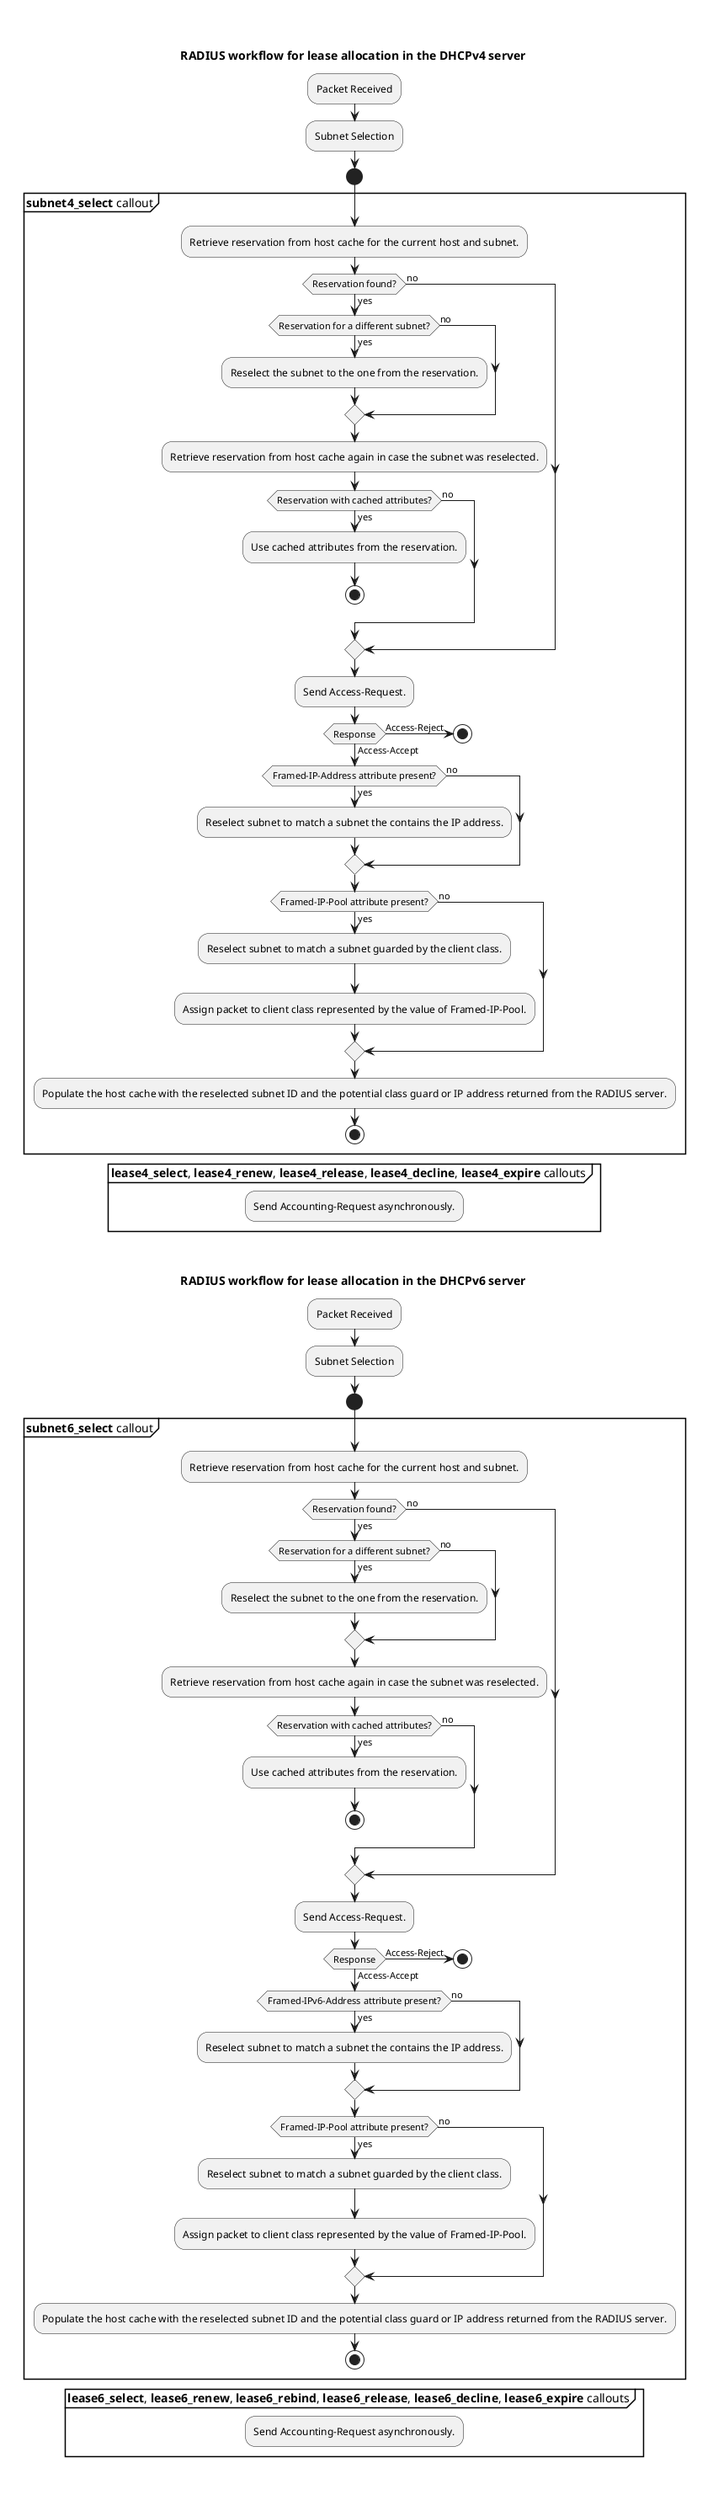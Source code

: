@startuml

label _ [

  {{
    title RADIUS workflow for lease allocation in the DHCPv4 server
    :Packet Received;
    :Subnet Selection;
    start
    partition "**subnet4_select** callout" {
      :Retrieve reservation from host cache for the current host and subnet.;
      if (Reservation found?) then (yes)
        if (Reservation for a different subnet?) then (yes)
          :Reselect the subnet to the one from the reservation.;
        else (no)
        endif
        :Retrieve reservation from host cache again in case the subnet was reselected.;
        if (Reservation with cached attributes?) then (yes)
          :Use cached attributes from the reservation.;
          stop
        else (no)
        endif
      else (no)
      endif
      :Send Access-Request.;
      if (Response) then (Access-Accept)
        if (Framed-IP-Address attribute present?) then (yes)
          :Reselect subnet to match a subnet the contains the IP address.;
        else (no)
        endif
        if (Framed-IP-Pool attribute present?) then (yes)
          :Reselect subnet to match a subnet guarded by the client class.;
          :Assign packet to client class represented by the value of Framed-IP-Pool.;
        else (no)
        endif
        :Populate the host cache with the reselected subnet ID and the potential class guard or IP address returned from the RADIUS server.;
      else (Access-Reject)
        stop
      endif
      stop
    }
    partition "**lease4_select**, **lease4_renew**, **lease4_release**, **lease4_decline**, **lease4_expire** callouts"
      :Send Accounting-Request asynchronously.;
    }
  }}

  {{
    title RADIUS workflow for lease allocation in the DHCPv6 server
    :Packet Received;
    :Subnet Selection;
    start
    partition "**subnet6_select** callout" {
      :Retrieve reservation from host cache for the current host and subnet.;
      if (Reservation found?) then (yes)
        if (Reservation for a different subnet?) then (yes)
          :Reselect the subnet to the one from the reservation.;
        else (no)
        endif
        :Retrieve reservation from host cache again in case the subnet was reselected.;
        if (Reservation with cached attributes?) then (yes)
          :Use cached attributes from the reservation.;
          stop
        else (no)
        endif
      else (no)
      endif
      :Send Access-Request.;
      if (Response) then (Access-Accept)
        if (Framed-IPv6-Address attribute present?) then (yes)
          :Reselect subnet to match a subnet the contains the IP address.;
        else (no)
        endif
        if (Framed-IP-Pool attribute present?) then (yes)
          :Reselect subnet to match a subnet guarded by the client class.;
          :Assign packet to client class represented by the value of Framed-IP-Pool.;
        else (no)
        endif
        :Populate the host cache with the reselected subnet ID and the potential class guard or IP address returned from the RADIUS server.;
      else (Access-Reject)
        stop
      endif
      stop
    }
    partition "**lease6_select**, **lease6_renew**, **lease6_rebind**, **lease6_release**, **lease6_decline**, **lease6_expire** callouts"
      :Send Accounting-Request asynchronously.;
    }
  }}

]

@enduml
